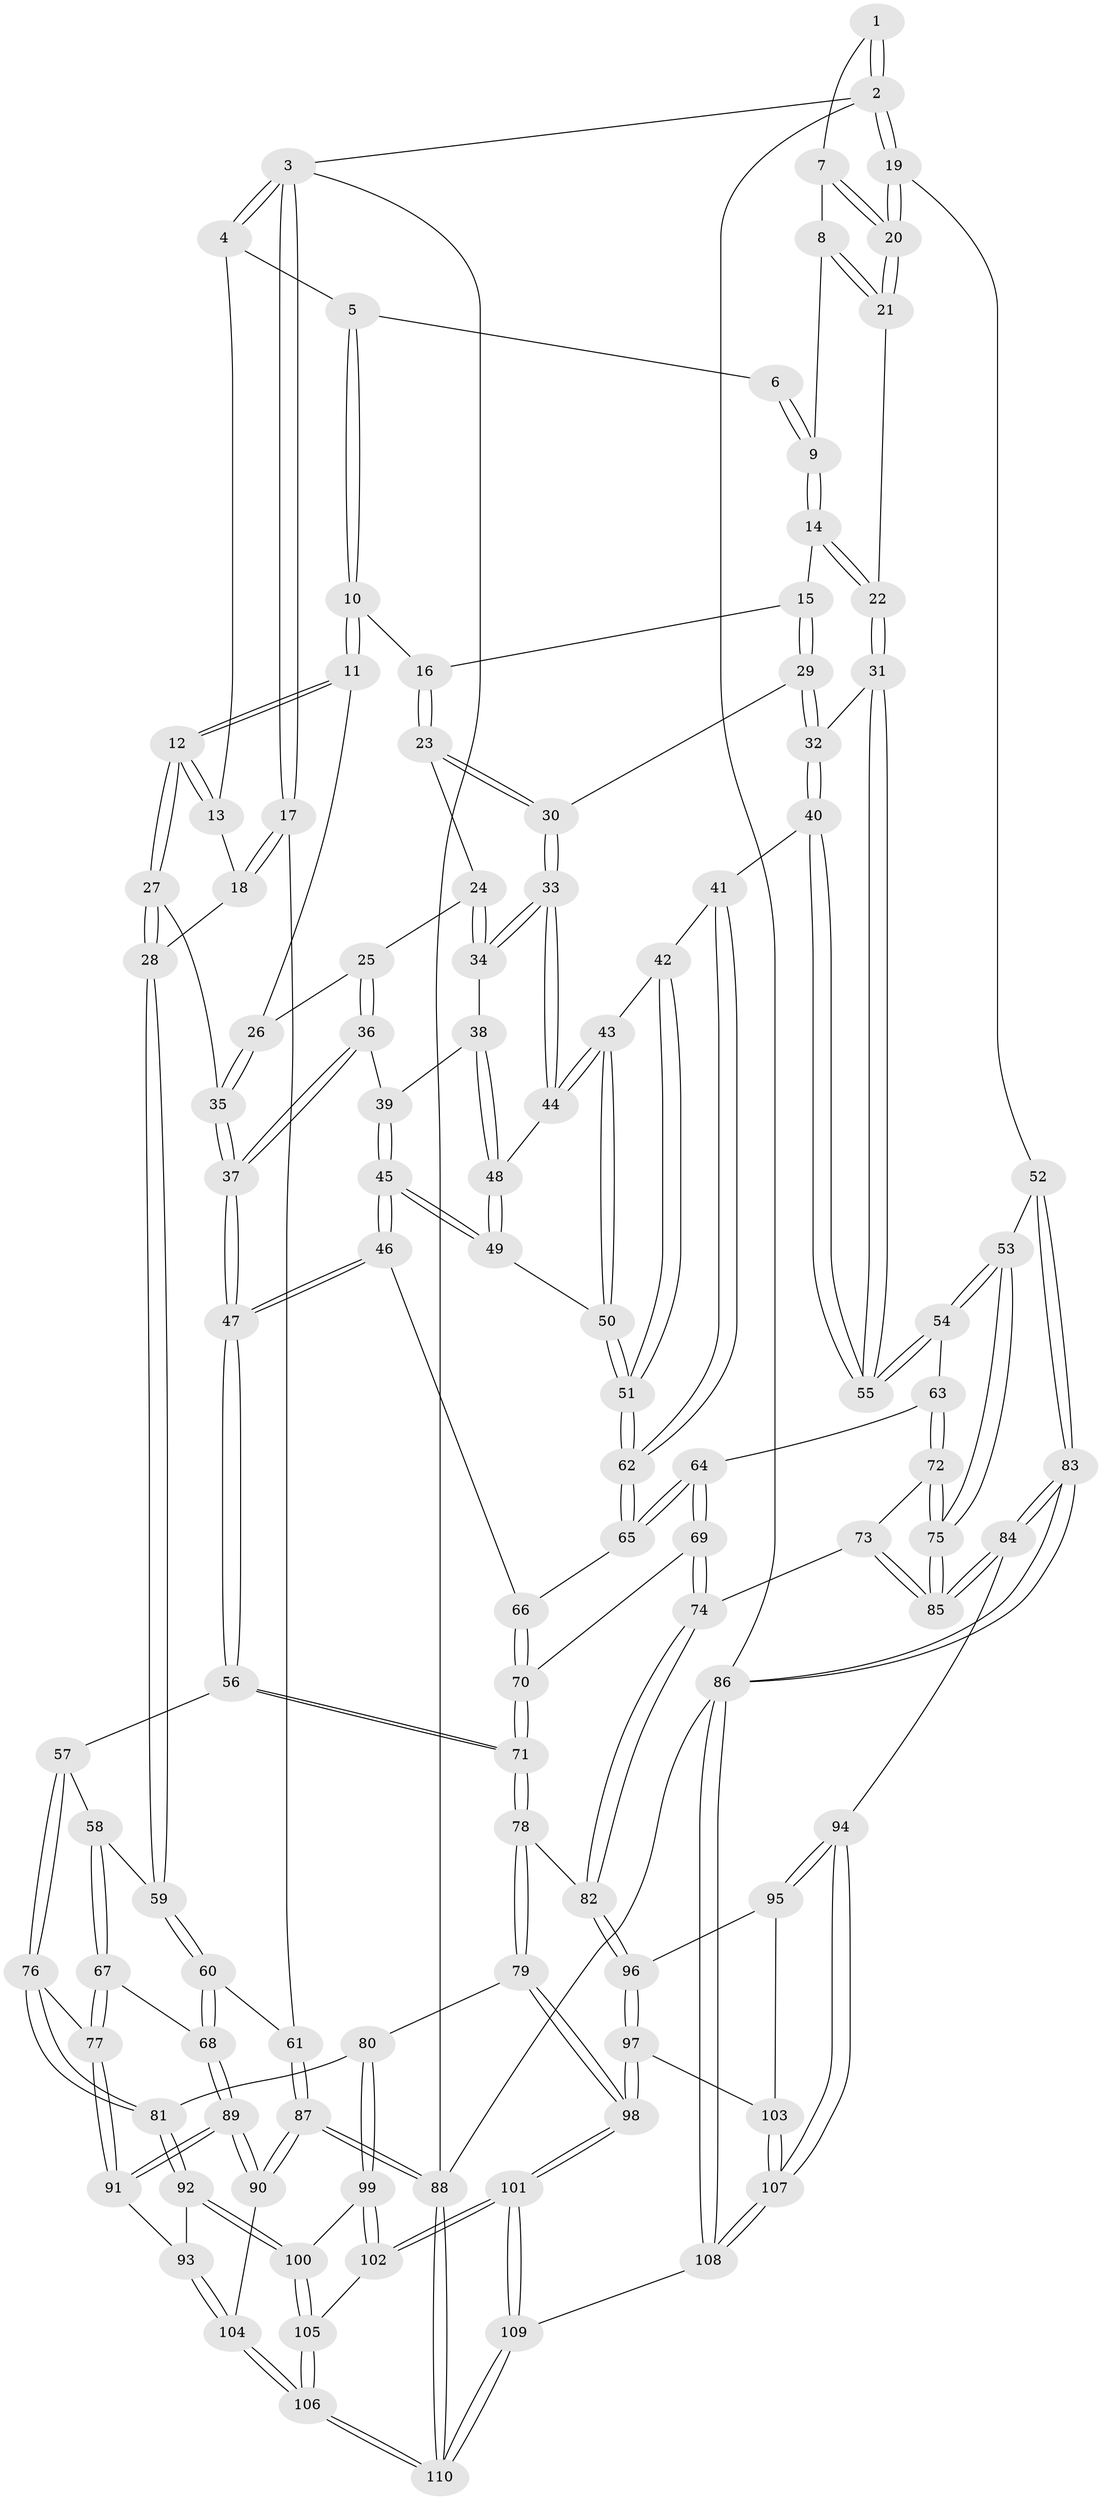 // Generated by graph-tools (version 1.1) at 2025/11/02/27/25 16:11:54]
// undirected, 110 vertices, 272 edges
graph export_dot {
graph [start="1"]
  node [color=gray90,style=filled];
  1 [pos="+0.9080209340966222+0"];
  2 [pos="+1+0"];
  3 [pos="+0+0"];
  4 [pos="+0.19750179647154295+0"];
  5 [pos="+0.5615300777120135+0"];
  6 [pos="+0.8281715574979529+0"];
  7 [pos="+0.8718251120412147+0.0035001006558692217"];
  8 [pos="+0.7994826276711845+0.1122447562383164"];
  9 [pos="+0.7343345582378452+0.12767245762630863"];
  10 [pos="+0.5605150248463849+0"];
  11 [pos="+0.39354629833568855+0.12210737606556156"];
  12 [pos="+0.25143496923043557+0.1165414171359309"];
  13 [pos="+0.1918973584990578+0"];
  14 [pos="+0.7265129225249963+0.13559290809839344"];
  15 [pos="+0.6386481381395279+0.13019235536696733"];
  16 [pos="+0.602073377770691+0.07131225523951971"];
  17 [pos="+0+0.14971660236250145"];
  18 [pos="+0.0343719715827534+0.11663820920062791"];
  19 [pos="+1+0.34927606496455765"];
  20 [pos="+0.9091699555258297+0.2322300653120732"];
  21 [pos="+0.8332721670480602+0.2390420384489794"];
  22 [pos="+0.7998547475192134+0.2500848558574796"];
  23 [pos="+0.5042819827258648+0.1709847604654512"];
  24 [pos="+0.4808310924811473+0.17810697473850745"];
  25 [pos="+0.4479394642291396+0.1744367254437896"];
  26 [pos="+0.40901951221744826+0.14900409366493783"];
  27 [pos="+0.21226451906083554+0.2061738962801282"];
  28 [pos="+0.17933121862340862+0.23230975925309458"];
  29 [pos="+0.6320513174931495+0.2173135207354781"];
  30 [pos="+0.5929855043167871+0.23663129290502274"];
  31 [pos="+0.7922544060520262+0.2568479589006363"];
  32 [pos="+0.6973077264178066+0.27243747745069335"];
  33 [pos="+0.5809397128519439+0.2505398760231541"];
  34 [pos="+0.5066679464760075+0.2354038287485536"];
  35 [pos="+0.3510287454220151+0.2823083630822775"];
  36 [pos="+0.44833697648378085+0.2640383459504454"];
  37 [pos="+0.37402246389365507+0.32629696756029547"];
  38 [pos="+0.49082445644495104+0.27276040372650856"];
  39 [pos="+0.48064366498157335+0.2732378975125045"];
  40 [pos="+0.6887353105315229+0.29402852188432466"];
  41 [pos="+0.6743933401696361+0.3203170292421405"];
  42 [pos="+0.5922713842816987+0.3078119172780636"];
  43 [pos="+0.5679152353644115+0.2826652104479146"];
  44 [pos="+0.5679318146726786+0.2807991425245658"];
  45 [pos="+0.45752682911419995+0.39325584860370655"];
  46 [pos="+0.3824157515952149+0.447771711385105"];
  47 [pos="+0.3805006725012241+0.44828542948212774"];
  48 [pos="+0.49586872241545094+0.27641651243230214"];
  49 [pos="+0.5134512740336392+0.36151435060371995"];
  50 [pos="+0.5279157912348779+0.35779686932603344"];
  51 [pos="+0.6209236591504408+0.3987647789449721"];
  52 [pos="+1+0.3689040810863979"];
  53 [pos="+0.9012500331998784+0.49795425998482"];
  54 [pos="+0.797575900353238+0.4924988505857381"];
  55 [pos="+0.7933138103571952+0.44134278958036954"];
  56 [pos="+0.3539175154204506+0.47768983429391476"];
  57 [pos="+0.3352164913655018+0.48176218420454453"];
  58 [pos="+0.14311343337123306+0.3777925629026293"];
  59 [pos="+0.12049647361216491+0.3599505636495645"];
  60 [pos="+0+0.40495635957469706"];
  61 [pos="+0+0.3985206577591957"];
  62 [pos="+0.6452178166038304+0.41669213407383165"];
  63 [pos="+0.782072931335446+0.49848565014743434"];
  64 [pos="+0.6592913272949574+0.4533301349174513"];
  65 [pos="+0.657036165337814+0.451987481104936"];
  66 [pos="+0.5830758583504007+0.4819349249398525"];
  67 [pos="+0.13236229851011116+0.6242190479700566"];
  68 [pos="+0.09347148312977004+0.6186692123073408"];
  69 [pos="+0.6075861404658998+0.6128671967396162"];
  70 [pos="+0.5537140204486781+0.5859730385815487"];
  71 [pos="+0.45535862030009727+0.6144103970637926"];
  72 [pos="+0.750676182358912+0.576821467924353"];
  73 [pos="+0.7140474197193849+0.6534545604498417"];
  74 [pos="+0.6711495341672076+0.683621007177486"];
  75 [pos="+0.9160218229969073+0.7296009783325305"];
  76 [pos="+0.22330965237949038+0.6494457921965135"];
  77 [pos="+0.14298439125555265+0.6288275859800823"];
  78 [pos="+0.46147320041517237+0.6980182390891284"];
  79 [pos="+0.43935908764463383+0.7496567264155567"];
  80 [pos="+0.3743524704306595+0.7628794155625072"];
  81 [pos="+0.2238330311594056+0.6513962887515757"];
  82 [pos="+0.6662904901508645+0.6935886191545878"];
  83 [pos="+1+1"];
  84 [pos="+0.9480159399411457+0.82256114044311"];
  85 [pos="+0.9211332263979825+0.771409119591661"];
  86 [pos="+1+1"];
  87 [pos="+0+0.8501388374108511"];
  88 [pos="+0+1"];
  89 [pos="+0+0.7916994200323036"];
  90 [pos="+0+0.8467041676589658"];
  91 [pos="+0.054252207588652034+0.8062172724905232"];
  92 [pos="+0.17557327974976852+0.7997278278166118"];
  93 [pos="+0.06930647429977119+0.8107087519296025"];
  94 [pos="+0.855132204478744+0.8498114982802695"];
  95 [pos="+0.7542487501788864+0.8192868261030589"];
  96 [pos="+0.6661052502671796+0.7433127186295134"];
  97 [pos="+0.5857669106702826+0.8443030707858437"];
  98 [pos="+0.5251602321336474+0.8681648122594622"];
  99 [pos="+0.3374304597269271+0.8164969648554818"];
  100 [pos="+0.21129297443020809+0.8458988402953505"];
  101 [pos="+0.4879809759889152+0.9984103413143051"];
  102 [pos="+0.35072675036423834+0.8964315722741836"];
  103 [pos="+0.6760022462657898+0.8986467277567978"];
  104 [pos="+0.1042276086569863+0.9316064617595137"];
  105 [pos="+0.21406600387686947+0.973708500929604"];
  106 [pos="+0.18787227872362824+1"];
  107 [pos="+0.7253931127868105+1"];
  108 [pos="+0.675329616119613+1"];
  109 [pos="+0.4986631117655787+1"];
  110 [pos="+0.17734079871081715+1"];
  1 -- 2;
  1 -- 2;
  1 -- 7;
  2 -- 3;
  2 -- 19;
  2 -- 19;
  2 -- 86;
  3 -- 4;
  3 -- 4;
  3 -- 17;
  3 -- 17;
  3 -- 88;
  4 -- 5;
  4 -- 13;
  5 -- 6;
  5 -- 10;
  5 -- 10;
  6 -- 9;
  6 -- 9;
  7 -- 8;
  7 -- 20;
  7 -- 20;
  8 -- 9;
  8 -- 21;
  8 -- 21;
  9 -- 14;
  9 -- 14;
  10 -- 11;
  10 -- 11;
  10 -- 16;
  11 -- 12;
  11 -- 12;
  11 -- 26;
  12 -- 13;
  12 -- 13;
  12 -- 27;
  12 -- 27;
  13 -- 18;
  14 -- 15;
  14 -- 22;
  14 -- 22;
  15 -- 16;
  15 -- 29;
  15 -- 29;
  16 -- 23;
  16 -- 23;
  17 -- 18;
  17 -- 18;
  17 -- 61;
  18 -- 28;
  19 -- 20;
  19 -- 20;
  19 -- 52;
  20 -- 21;
  20 -- 21;
  21 -- 22;
  22 -- 31;
  22 -- 31;
  23 -- 24;
  23 -- 30;
  23 -- 30;
  24 -- 25;
  24 -- 34;
  24 -- 34;
  25 -- 26;
  25 -- 36;
  25 -- 36;
  26 -- 35;
  26 -- 35;
  27 -- 28;
  27 -- 28;
  27 -- 35;
  28 -- 59;
  28 -- 59;
  29 -- 30;
  29 -- 32;
  29 -- 32;
  30 -- 33;
  30 -- 33;
  31 -- 32;
  31 -- 55;
  31 -- 55;
  32 -- 40;
  32 -- 40;
  33 -- 34;
  33 -- 34;
  33 -- 44;
  33 -- 44;
  34 -- 38;
  35 -- 37;
  35 -- 37;
  36 -- 37;
  36 -- 37;
  36 -- 39;
  37 -- 47;
  37 -- 47;
  38 -- 39;
  38 -- 48;
  38 -- 48;
  39 -- 45;
  39 -- 45;
  40 -- 41;
  40 -- 55;
  40 -- 55;
  41 -- 42;
  41 -- 62;
  41 -- 62;
  42 -- 43;
  42 -- 51;
  42 -- 51;
  43 -- 44;
  43 -- 44;
  43 -- 50;
  43 -- 50;
  44 -- 48;
  45 -- 46;
  45 -- 46;
  45 -- 49;
  45 -- 49;
  46 -- 47;
  46 -- 47;
  46 -- 66;
  47 -- 56;
  47 -- 56;
  48 -- 49;
  48 -- 49;
  49 -- 50;
  50 -- 51;
  50 -- 51;
  51 -- 62;
  51 -- 62;
  52 -- 53;
  52 -- 83;
  52 -- 83;
  53 -- 54;
  53 -- 54;
  53 -- 75;
  53 -- 75;
  54 -- 55;
  54 -- 55;
  54 -- 63;
  56 -- 57;
  56 -- 71;
  56 -- 71;
  57 -- 58;
  57 -- 76;
  57 -- 76;
  58 -- 59;
  58 -- 67;
  58 -- 67;
  59 -- 60;
  59 -- 60;
  60 -- 61;
  60 -- 68;
  60 -- 68;
  61 -- 87;
  61 -- 87;
  62 -- 65;
  62 -- 65;
  63 -- 64;
  63 -- 72;
  63 -- 72;
  64 -- 65;
  64 -- 65;
  64 -- 69;
  64 -- 69;
  65 -- 66;
  66 -- 70;
  66 -- 70;
  67 -- 68;
  67 -- 77;
  67 -- 77;
  68 -- 89;
  68 -- 89;
  69 -- 70;
  69 -- 74;
  69 -- 74;
  70 -- 71;
  70 -- 71;
  71 -- 78;
  71 -- 78;
  72 -- 73;
  72 -- 75;
  72 -- 75;
  73 -- 74;
  73 -- 85;
  73 -- 85;
  74 -- 82;
  74 -- 82;
  75 -- 85;
  75 -- 85;
  76 -- 77;
  76 -- 81;
  76 -- 81;
  77 -- 91;
  77 -- 91;
  78 -- 79;
  78 -- 79;
  78 -- 82;
  79 -- 80;
  79 -- 98;
  79 -- 98;
  80 -- 81;
  80 -- 99;
  80 -- 99;
  81 -- 92;
  81 -- 92;
  82 -- 96;
  82 -- 96;
  83 -- 84;
  83 -- 84;
  83 -- 86;
  83 -- 86;
  84 -- 85;
  84 -- 85;
  84 -- 94;
  86 -- 108;
  86 -- 108;
  86 -- 88;
  87 -- 88;
  87 -- 88;
  87 -- 90;
  87 -- 90;
  88 -- 110;
  88 -- 110;
  89 -- 90;
  89 -- 90;
  89 -- 91;
  89 -- 91;
  90 -- 104;
  91 -- 93;
  92 -- 93;
  92 -- 100;
  92 -- 100;
  93 -- 104;
  93 -- 104;
  94 -- 95;
  94 -- 95;
  94 -- 107;
  94 -- 107;
  95 -- 96;
  95 -- 103;
  96 -- 97;
  96 -- 97;
  97 -- 98;
  97 -- 98;
  97 -- 103;
  98 -- 101;
  98 -- 101;
  99 -- 100;
  99 -- 102;
  99 -- 102;
  100 -- 105;
  100 -- 105;
  101 -- 102;
  101 -- 102;
  101 -- 109;
  101 -- 109;
  102 -- 105;
  103 -- 107;
  103 -- 107;
  104 -- 106;
  104 -- 106;
  105 -- 106;
  105 -- 106;
  106 -- 110;
  106 -- 110;
  107 -- 108;
  107 -- 108;
  108 -- 109;
  109 -- 110;
  109 -- 110;
}

